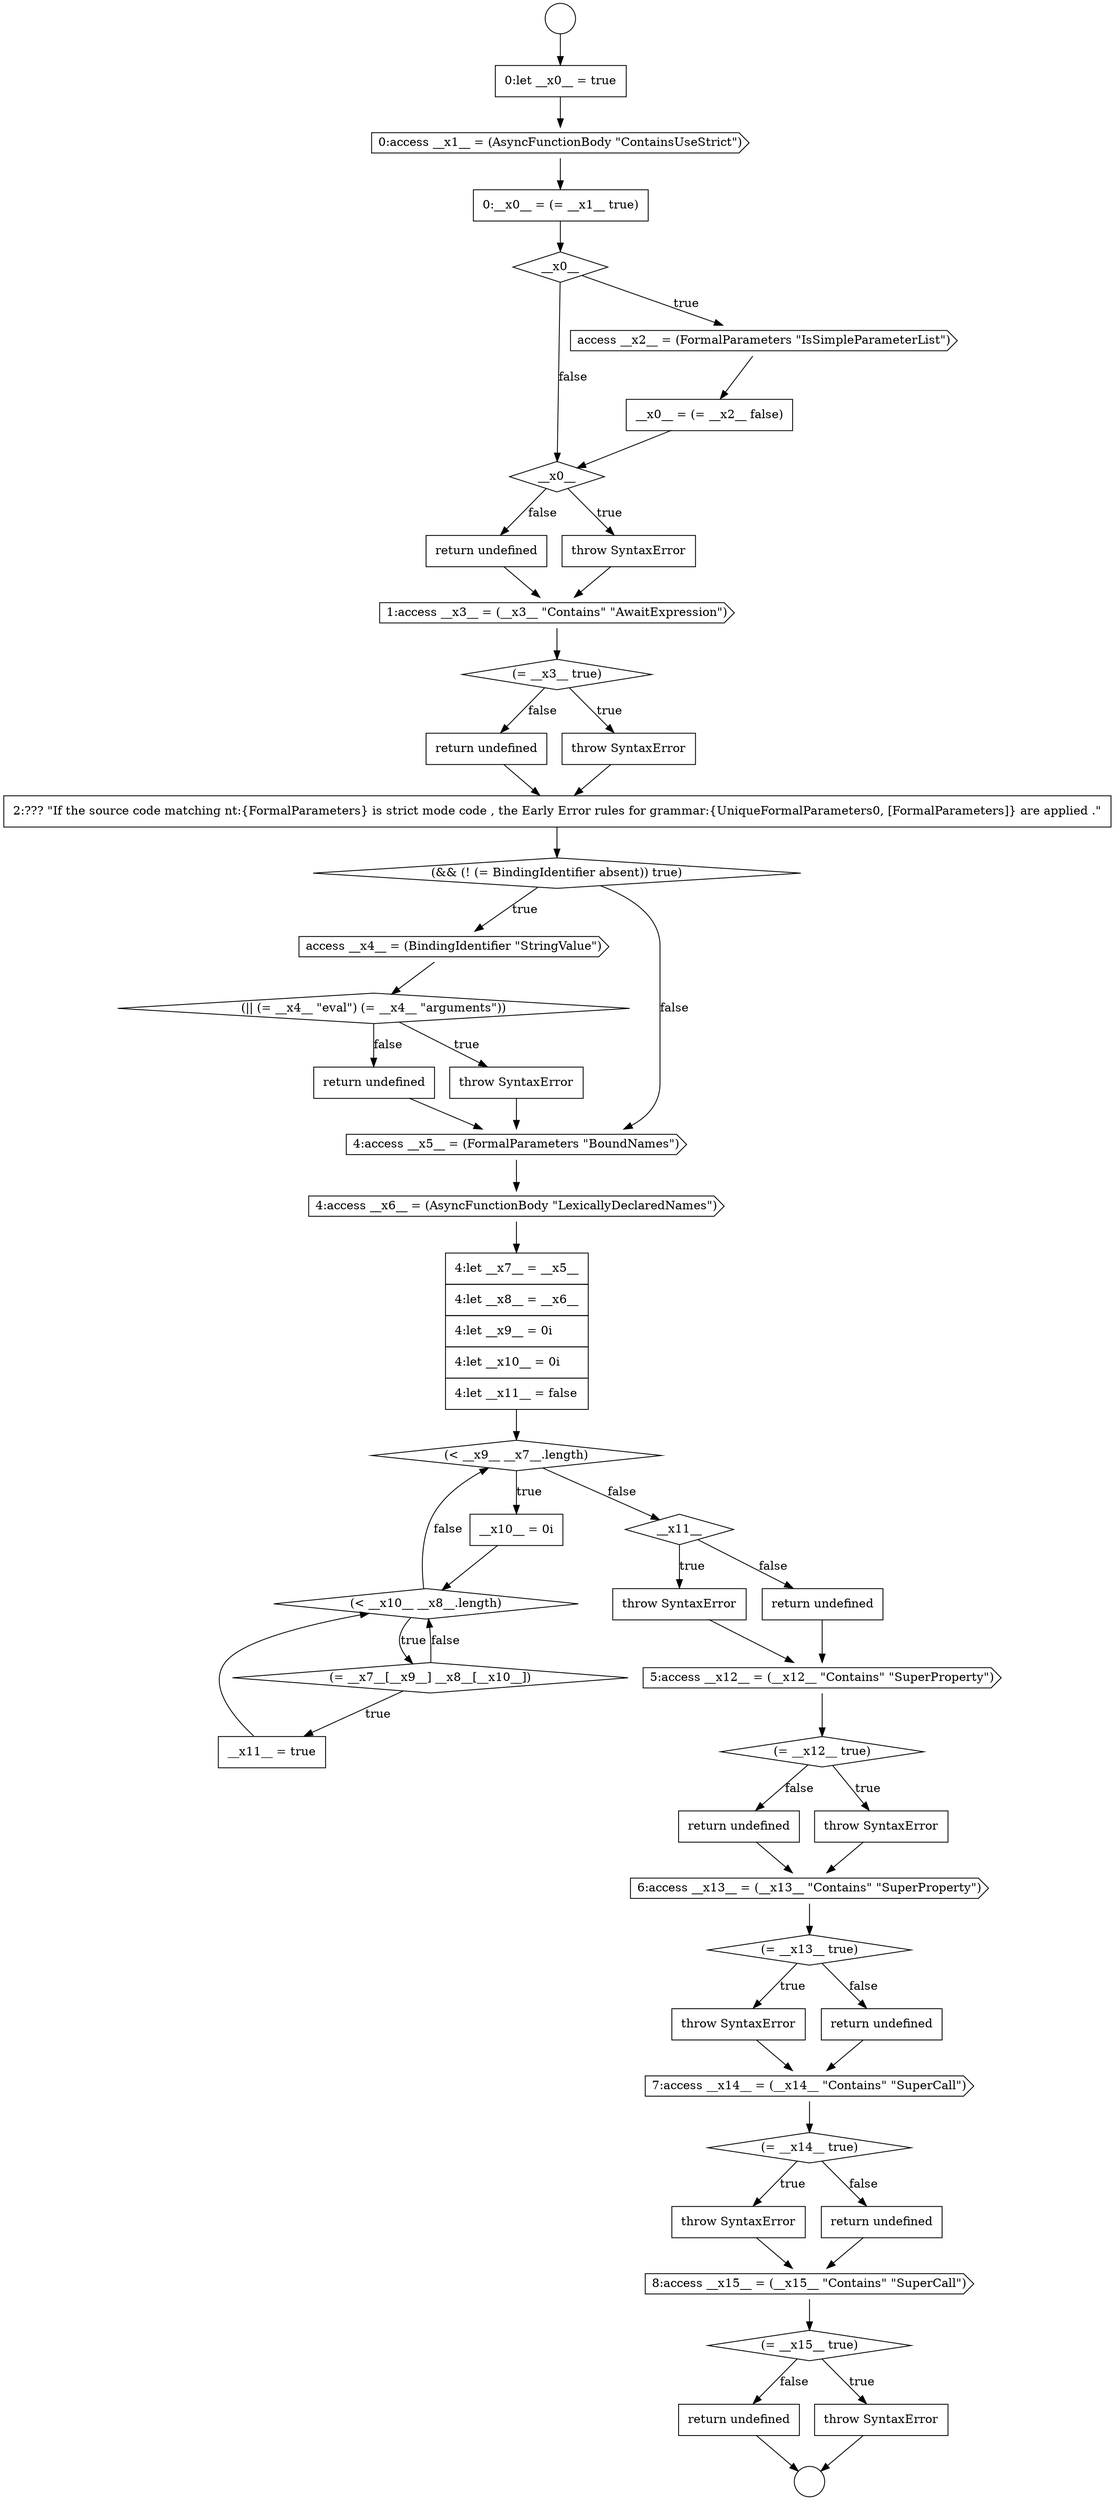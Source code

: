 digraph {
  node21021 [shape=cds, label=<<font color="black">8:access __x15__ = (__x15__ &quot;Contains&quot; &quot;SuperCall&quot;)</font>> color="black" fillcolor="white" style=filled]
  node20981 [shape=none, margin=0, label=<<font color="black">
    <table border="0" cellborder="1" cellspacing="0" cellpadding="10">
      <tr><td align="left">0:__x0__ = (= __x1__ true)</td></tr>
    </table>
  </font>> color="black" fillcolor="white" style=filled]
  node20989 [shape=diamond, label=<<font color="black">(= __x3__ true)</font>> color="black" fillcolor="white" style=filled]
  node20994 [shape=cds, label=<<font color="black">access __x4__ = (BindingIdentifier &quot;StringValue&quot;)</font>> color="black" fillcolor="white" style=filled]
  node20985 [shape=diamond, label=<<font color="black">__x0__</font>> color="black" fillcolor="white" style=filled]
  node21006 [shape=diamond, label=<<font color="black">__x11__</font>> color="black" fillcolor="white" style=filled]
  node21019 [shape=none, margin=0, label=<<font color="black">
    <table border="0" cellborder="1" cellspacing="0" cellpadding="10">
      <tr><td align="left">throw SyntaxError</td></tr>
    </table>
  </font>> color="black" fillcolor="white" style=filled]
  node20983 [shape=cds, label=<<font color="black">access __x2__ = (FormalParameters &quot;IsSimpleParameterList&quot;)</font>> color="black" fillcolor="white" style=filled]
  node21002 [shape=none, margin=0, label=<<font color="black">
    <table border="0" cellborder="1" cellspacing="0" cellpadding="10">
      <tr><td align="left">__x10__ = 0i</td></tr>
    </table>
  </font>> color="black" fillcolor="white" style=filled]
  node20987 [shape=none, margin=0, label=<<font color="black">
    <table border="0" cellborder="1" cellspacing="0" cellpadding="10">
      <tr><td align="left">return undefined</td></tr>
    </table>
  </font>> color="black" fillcolor="white" style=filled]
  node20996 [shape=none, margin=0, label=<<font color="black">
    <table border="0" cellborder="1" cellspacing="0" cellpadding="10">
      <tr><td align="left">throw SyntaxError</td></tr>
    </table>
  </font>> color="black" fillcolor="white" style=filled]
  node20991 [shape=none, margin=0, label=<<font color="black">
    <table border="0" cellborder="1" cellspacing="0" cellpadding="10">
      <tr><td align="left">return undefined</td></tr>
    </table>
  </font>> color="black" fillcolor="white" style=filled]
  node21015 [shape=none, margin=0, label=<<font color="black">
    <table border="0" cellborder="1" cellspacing="0" cellpadding="10">
      <tr><td align="left">throw SyntaxError</td></tr>
    </table>
  </font>> color="black" fillcolor="white" style=filled]
  node21008 [shape=none, margin=0, label=<<font color="black">
    <table border="0" cellborder="1" cellspacing="0" cellpadding="10">
      <tr><td align="left">return undefined</td></tr>
    </table>
  </font>> color="black" fillcolor="white" style=filled]
  node20993 [shape=diamond, label=<<font color="black">(&amp;&amp; (! (= BindingIdentifier absent)) true)</font>> color="black" fillcolor="white" style=filled]
  node21012 [shape=none, margin=0, label=<<font color="black">
    <table border="0" cellborder="1" cellspacing="0" cellpadding="10">
      <tr><td align="left">return undefined</td></tr>
    </table>
  </font>> color="black" fillcolor="white" style=filled]
  node20990 [shape=none, margin=0, label=<<font color="black">
    <table border="0" cellborder="1" cellspacing="0" cellpadding="10">
      <tr><td align="left">throw SyntaxError</td></tr>
    </table>
  </font>> color="black" fillcolor="white" style=filled]
  node21016 [shape=none, margin=0, label=<<font color="black">
    <table border="0" cellborder="1" cellspacing="0" cellpadding="10">
      <tr><td align="left">return undefined</td></tr>
    </table>
  </font>> color="black" fillcolor="white" style=filled]
  node20986 [shape=none, margin=0, label=<<font color="black">
    <table border="0" cellborder="1" cellspacing="0" cellpadding="10">
      <tr><td align="left">throw SyntaxError</td></tr>
    </table>
  </font>> color="black" fillcolor="white" style=filled]
  node21004 [shape=diamond, label=<<font color="black">(= __x7__[__x9__] __x8__[__x10__])</font>> color="black" fillcolor="white" style=filled]
  node21017 [shape=cds, label=<<font color="black">7:access __x14__ = (__x14__ &quot;Contains&quot; &quot;SuperCall&quot;)</font>> color="black" fillcolor="white" style=filled]
  node21024 [shape=none, margin=0, label=<<font color="black">
    <table border="0" cellborder="1" cellspacing="0" cellpadding="10">
      <tr><td align="left">return undefined</td></tr>
    </table>
  </font>> color="black" fillcolor="white" style=filled]
  node20997 [shape=none, margin=0, label=<<font color="black">
    <table border="0" cellborder="1" cellspacing="0" cellpadding="10">
      <tr><td align="left">return undefined</td></tr>
    </table>
  </font>> color="black" fillcolor="white" style=filled]
  node21007 [shape=none, margin=0, label=<<font color="black">
    <table border="0" cellborder="1" cellspacing="0" cellpadding="10">
      <tr><td align="left">throw SyntaxError</td></tr>
    </table>
  </font>> color="black" fillcolor="white" style=filled]
  node20978 [shape=circle label=" " color="black" fillcolor="white" style=filled]
  node21009 [shape=cds, label=<<font color="black">5:access __x12__ = (__x12__ &quot;Contains&quot; &quot;SuperProperty&quot;)</font>> color="black" fillcolor="white" style=filled]
  node20998 [shape=cds, label=<<font color="black">4:access __x5__ = (FormalParameters &quot;BoundNames&quot;)</font>> color="black" fillcolor="white" style=filled]
  node20979 [shape=none, margin=0, label=<<font color="black">
    <table border="0" cellborder="1" cellspacing="0" cellpadding="10">
      <tr><td align="left">0:let __x0__ = true</td></tr>
    </table>
  </font>> color="black" fillcolor="white" style=filled]
  node21020 [shape=none, margin=0, label=<<font color="black">
    <table border="0" cellborder="1" cellspacing="0" cellpadding="10">
      <tr><td align="left">return undefined</td></tr>
    </table>
  </font>> color="black" fillcolor="white" style=filled]
  node20982 [shape=diamond, label=<<font color="black">__x0__</font>> color="black" fillcolor="white" style=filled]
  node21003 [shape=diamond, label=<<font color="black">(&lt; __x10__ __x8__.length)</font>> color="black" fillcolor="white" style=filled]
  node21001 [shape=diamond, label=<<font color="black">(&lt; __x9__ __x7__.length)</font>> color="black" fillcolor="white" style=filled]
  node21013 [shape=cds, label=<<font color="black">6:access __x13__ = (__x13__ &quot;Contains&quot; &quot;SuperProperty&quot;)</font>> color="black" fillcolor="white" style=filled]
  node21023 [shape=none, margin=0, label=<<font color="black">
    <table border="0" cellborder="1" cellspacing="0" cellpadding="10">
      <tr><td align="left">throw SyntaxError</td></tr>
    </table>
  </font>> color="black" fillcolor="white" style=filled]
  node20995 [shape=diamond, label=<<font color="black">(|| (= __x4__ &quot;eval&quot;) (= __x4__ &quot;arguments&quot;))</font>> color="black" fillcolor="white" style=filled]
  node21014 [shape=diamond, label=<<font color="black">(= __x13__ true)</font>> color="black" fillcolor="white" style=filled]
  node20988 [shape=cds, label=<<font color="black">1:access __x3__ = (__x3__ &quot;Contains&quot; &quot;AwaitExpression&quot;)</font>> color="black" fillcolor="white" style=filled]
  node20992 [shape=none, margin=0, label=<<font color="black">
    <table border="0" cellborder="1" cellspacing="0" cellpadding="10">
      <tr><td align="left">2:??? &quot;If the source code matching nt:{FormalParameters} is strict mode code , the Early Error rules for grammar:{UniqueFormalParameters0, [FormalParameters]} are applied .&quot;</td></tr>
    </table>
  </font>> color="black" fillcolor="white" style=filled]
  node20999 [shape=cds, label=<<font color="black">4:access __x6__ = (AsyncFunctionBody &quot;LexicallyDeclaredNames&quot;)</font>> color="black" fillcolor="white" style=filled]
  node21010 [shape=diamond, label=<<font color="black">(= __x12__ true)</font>> color="black" fillcolor="white" style=filled]
  node21022 [shape=diamond, label=<<font color="black">(= __x15__ true)</font>> color="black" fillcolor="white" style=filled]
  node20980 [shape=cds, label=<<font color="black">0:access __x1__ = (AsyncFunctionBody &quot;ContainsUseStrict&quot;)</font>> color="black" fillcolor="white" style=filled]
  node21000 [shape=none, margin=0, label=<<font color="black">
    <table border="0" cellborder="1" cellspacing="0" cellpadding="10">
      <tr><td align="left">4:let __x7__ = __x5__</td></tr>
      <tr><td align="left">4:let __x8__ = __x6__</td></tr>
      <tr><td align="left">4:let __x9__ = 0i</td></tr>
      <tr><td align="left">4:let __x10__ = 0i</td></tr>
      <tr><td align="left">4:let __x11__ = false</td></tr>
    </table>
  </font>> color="black" fillcolor="white" style=filled]
  node21011 [shape=none, margin=0, label=<<font color="black">
    <table border="0" cellborder="1" cellspacing="0" cellpadding="10">
      <tr><td align="left">throw SyntaxError</td></tr>
    </table>
  </font>> color="black" fillcolor="white" style=filled]
  node21005 [shape=none, margin=0, label=<<font color="black">
    <table border="0" cellborder="1" cellspacing="0" cellpadding="10">
      <tr><td align="left">__x11__ = true</td></tr>
    </table>
  </font>> color="black" fillcolor="white" style=filled]
  node20977 [shape=circle label=" " color="black" fillcolor="white" style=filled]
  node21018 [shape=diamond, label=<<font color="black">(= __x14__ true)</font>> color="black" fillcolor="white" style=filled]
  node20984 [shape=none, margin=0, label=<<font color="black">
    <table border="0" cellborder="1" cellspacing="0" cellpadding="10">
      <tr><td align="left">__x0__ = (= __x2__ false)</td></tr>
    </table>
  </font>> color="black" fillcolor="white" style=filled]
  node21018 -> node21019 [label=<<font color="black">true</font>> color="black"]
  node21018 -> node21020 [label=<<font color="black">false</font>> color="black"]
  node20999 -> node21000 [ color="black"]
  node20990 -> node20992 [ color="black"]
  node21016 -> node21017 [ color="black"]
  node21021 -> node21022 [ color="black"]
  node20996 -> node20998 [ color="black"]
  node20982 -> node20983 [label=<<font color="black">true</font>> color="black"]
  node20982 -> node20985 [label=<<font color="black">false</font>> color="black"]
  node21019 -> node21021 [ color="black"]
  node21022 -> node21023 [label=<<font color="black">true</font>> color="black"]
  node21022 -> node21024 [label=<<font color="black">false</font>> color="black"]
  node20988 -> node20989 [ color="black"]
  node20993 -> node20994 [label=<<font color="black">true</font>> color="black"]
  node20993 -> node20998 [label=<<font color="black">false</font>> color="black"]
  node21009 -> node21010 [ color="black"]
  node21011 -> node21013 [ color="black"]
  node20984 -> node20985 [ color="black"]
  node21013 -> node21014 [ color="black"]
  node21004 -> node21005 [label=<<font color="black">true</font>> color="black"]
  node21004 -> node21003 [label=<<font color="black">false</font>> color="black"]
  node21023 -> node20978 [ color="black"]
  node21007 -> node21009 [ color="black"]
  node21017 -> node21018 [ color="black"]
  node20989 -> node20990 [label=<<font color="black">true</font>> color="black"]
  node20989 -> node20991 [label=<<font color="black">false</font>> color="black"]
  node20979 -> node20980 [ color="black"]
  node21001 -> node21002 [label=<<font color="black">true</font>> color="black"]
  node21001 -> node21006 [label=<<font color="black">false</font>> color="black"]
  node21020 -> node21021 [ color="black"]
  node21000 -> node21001 [ color="black"]
  node21008 -> node21009 [ color="black"]
  node20981 -> node20982 [ color="black"]
  node20997 -> node20998 [ color="black"]
  node21002 -> node21003 [ color="black"]
  node20986 -> node20988 [ color="black"]
  node20992 -> node20993 [ color="black"]
  node21003 -> node21004 [label=<<font color="black">true</font>> color="black"]
  node21003 -> node21001 [label=<<font color="black">false</font>> color="black"]
  node20980 -> node20981 [ color="black"]
  node20987 -> node20988 [ color="black"]
  node20994 -> node20995 [ color="black"]
  node20977 -> node20979 [ color="black"]
  node20998 -> node20999 [ color="black"]
  node21012 -> node21013 [ color="black"]
  node20983 -> node20984 [ color="black"]
  node20995 -> node20996 [label=<<font color="black">true</font>> color="black"]
  node20995 -> node20997 [label=<<font color="black">false</font>> color="black"]
  node20991 -> node20992 [ color="black"]
  node21015 -> node21017 [ color="black"]
  node21010 -> node21011 [label=<<font color="black">true</font>> color="black"]
  node21010 -> node21012 [label=<<font color="black">false</font>> color="black"]
  node21024 -> node20978 [ color="black"]
  node21006 -> node21007 [label=<<font color="black">true</font>> color="black"]
  node21006 -> node21008 [label=<<font color="black">false</font>> color="black"]
  node21014 -> node21015 [label=<<font color="black">true</font>> color="black"]
  node21014 -> node21016 [label=<<font color="black">false</font>> color="black"]
  node21005 -> node21003 [ color="black"]
  node20985 -> node20986 [label=<<font color="black">true</font>> color="black"]
  node20985 -> node20987 [label=<<font color="black">false</font>> color="black"]
}
